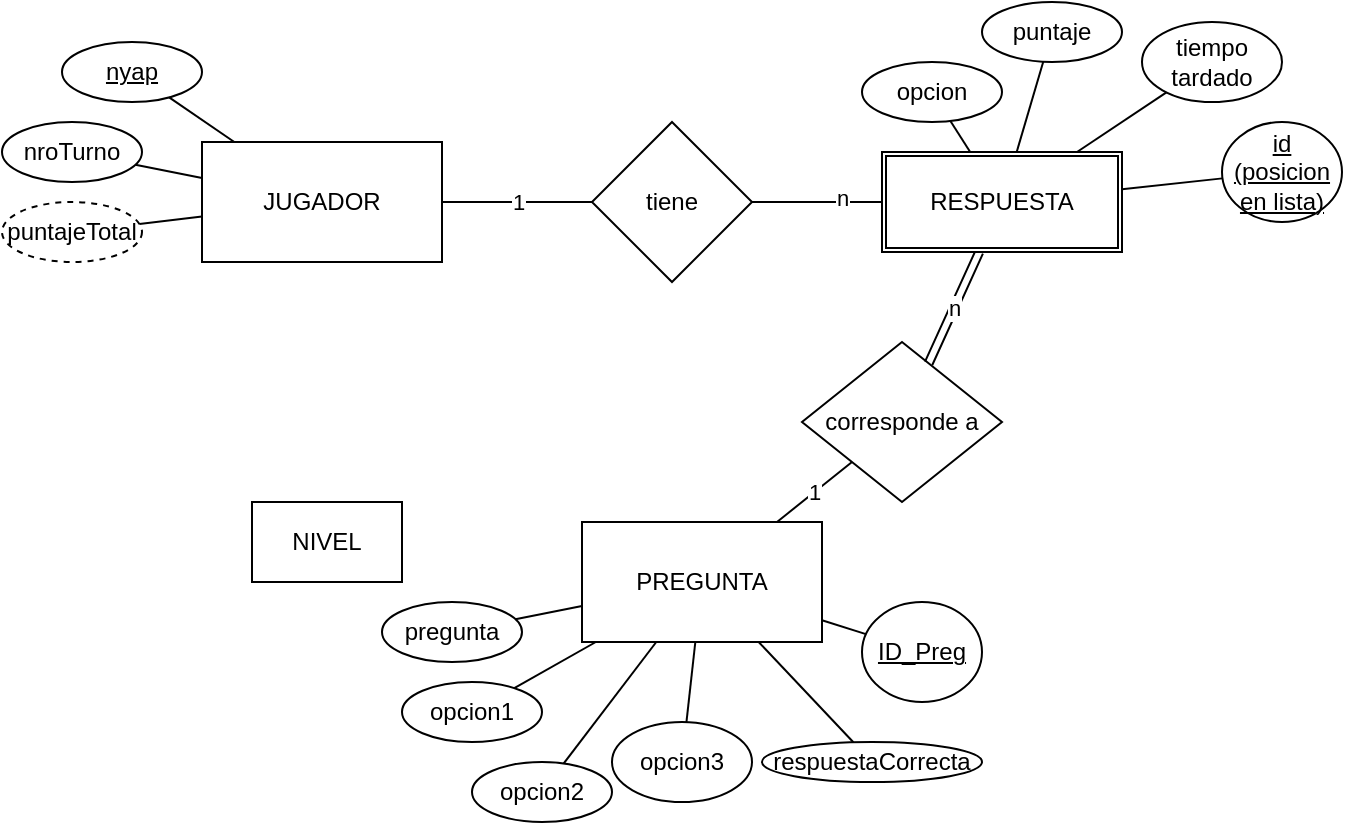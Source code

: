 <mxfile version="24.3.1" type="device">
  <diagram name="Página-1" id="mxweb_Bz1lKHW8Cwc0in">
    <mxGraphModel dx="983" dy="523" grid="1" gridSize="10" guides="1" tooltips="1" connect="1" arrows="1" fold="1" page="1" pageScale="1" pageWidth="850" pageHeight="1100" math="0" shadow="0">
      <root>
        <mxCell id="0" />
        <mxCell id="1" parent="0" />
        <mxCell id="ka1MDoaJ37FDRWEyfDWz-1" value="JUGADOR" style="rounded=0;whiteSpace=wrap;html=1;" vertex="1" parent="1">
          <mxGeometry x="150" y="250" width="120" height="60" as="geometry" />
        </mxCell>
        <mxCell id="ka1MDoaJ37FDRWEyfDWz-3" value="PREGUNTA" style="rounded=0;whiteSpace=wrap;html=1;" vertex="1" parent="1">
          <mxGeometry x="340" y="440" width="120" height="60" as="geometry" />
        </mxCell>
        <mxCell id="ka1MDoaJ37FDRWEyfDWz-4" value="nyap" style="ellipse;whiteSpace=wrap;html=1;fontStyle=4" vertex="1" parent="1">
          <mxGeometry x="80" y="200" width="70" height="30" as="geometry" />
        </mxCell>
        <mxCell id="ka1MDoaJ37FDRWEyfDWz-5" value="" style="endArrow=none;html=1;rounded=0;" edge="1" parent="1" source="ka1MDoaJ37FDRWEyfDWz-1" target="ka1MDoaJ37FDRWEyfDWz-4">
          <mxGeometry width="50" height="50" relative="1" as="geometry">
            <mxPoint x="510" y="410" as="sourcePoint" />
            <mxPoint x="560" y="360" as="targetPoint" />
          </mxGeometry>
        </mxCell>
        <mxCell id="ka1MDoaJ37FDRWEyfDWz-11" value="nroTurno" style="ellipse;whiteSpace=wrap;html=1;" vertex="1" parent="1">
          <mxGeometry x="50" y="240" width="70" height="30" as="geometry" />
        </mxCell>
        <mxCell id="ka1MDoaJ37FDRWEyfDWz-12" value="" style="endArrow=none;html=1;rounded=0;" edge="1" parent="1" target="ka1MDoaJ37FDRWEyfDWz-11" source="ka1MDoaJ37FDRWEyfDWz-1">
          <mxGeometry width="50" height="50" relative="1" as="geometry">
            <mxPoint x="96" y="310" as="sourcePoint" />
            <mxPoint x="490" y="420" as="targetPoint" />
          </mxGeometry>
        </mxCell>
        <mxCell id="ka1MDoaJ37FDRWEyfDWz-13" value="tiene" style="rhombus;whiteSpace=wrap;html=1;" vertex="1" parent="1">
          <mxGeometry x="345" y="240" width="80" height="80" as="geometry" />
        </mxCell>
        <mxCell id="ka1MDoaJ37FDRWEyfDWz-14" value="1" style="endArrow=none;html=1;rounded=0;" edge="1" parent="1" source="ka1MDoaJ37FDRWEyfDWz-1" target="ka1MDoaJ37FDRWEyfDWz-13">
          <mxGeometry width="50" height="50" relative="1" as="geometry">
            <mxPoint x="510" y="410" as="sourcePoint" />
            <mxPoint x="560" y="360" as="targetPoint" />
          </mxGeometry>
        </mxCell>
        <mxCell id="ka1MDoaJ37FDRWEyfDWz-15" value="" style="endArrow=none;html=1;rounded=0;" edge="1" parent="1" source="ka1MDoaJ37FDRWEyfDWz-20" target="ka1MDoaJ37FDRWEyfDWz-13">
          <mxGeometry width="50" height="50" relative="1" as="geometry">
            <mxPoint x="500" y="280" as="sourcePoint" />
            <mxPoint x="355" y="290" as="targetPoint" />
          </mxGeometry>
        </mxCell>
        <mxCell id="ka1MDoaJ37FDRWEyfDWz-21" value="n" style="edgeLabel;html=1;align=center;verticalAlign=middle;resizable=0;points=[];" vertex="1" connectable="0" parent="ka1MDoaJ37FDRWEyfDWz-15">
          <mxGeometry x="-0.367" y="-2" relative="1" as="geometry">
            <mxPoint as="offset" />
          </mxGeometry>
        </mxCell>
        <mxCell id="ka1MDoaJ37FDRWEyfDWz-17" value="corresponde a" style="rhombus;whiteSpace=wrap;html=1;" vertex="1" parent="1">
          <mxGeometry x="450" y="350" width="100" height="80" as="geometry" />
        </mxCell>
        <mxCell id="ka1MDoaJ37FDRWEyfDWz-18" value="1" style="endArrow=none;html=1;rounded=0;" edge="1" parent="1" target="ka1MDoaJ37FDRWEyfDWz-17" source="ka1MDoaJ37FDRWEyfDWz-3">
          <mxGeometry width="50" height="50" relative="1" as="geometry">
            <mxPoint x="270" y="380" as="sourcePoint" />
            <mxPoint x="560" y="460" as="targetPoint" />
          </mxGeometry>
        </mxCell>
        <mxCell id="ka1MDoaJ37FDRWEyfDWz-19" value="n" style="endArrow=none;html=1;rounded=0;shape=link;" edge="1" parent="1" target="ka1MDoaJ37FDRWEyfDWz-17" source="ka1MDoaJ37FDRWEyfDWz-20">
          <mxGeometry width="50" height="50" relative="1" as="geometry">
            <mxPoint x="545" y="310" as="sourcePoint" />
            <mxPoint x="355" y="390" as="targetPoint" />
          </mxGeometry>
        </mxCell>
        <mxCell id="ka1MDoaJ37FDRWEyfDWz-20" value="RESPUESTA" style="shape=ext;double=1;rounded=0;whiteSpace=wrap;html=1;" vertex="1" parent="1">
          <mxGeometry x="490" y="255" width="120" height="50" as="geometry" />
        </mxCell>
        <mxCell id="ka1MDoaJ37FDRWEyfDWz-23" value="puntaje" style="ellipse;whiteSpace=wrap;html=1;" vertex="1" parent="1">
          <mxGeometry x="540" y="180" width="70" height="30" as="geometry" />
        </mxCell>
        <mxCell id="ka1MDoaJ37FDRWEyfDWz-24" value="" style="endArrow=none;html=1;rounded=0;" edge="1" parent="1" target="ka1MDoaJ37FDRWEyfDWz-23" source="ka1MDoaJ37FDRWEyfDWz-20">
          <mxGeometry width="50" height="50" relative="1" as="geometry">
            <mxPoint x="610" y="200" as="sourcePoint" />
            <mxPoint x="1004" y="300" as="targetPoint" />
          </mxGeometry>
        </mxCell>
        <mxCell id="ka1MDoaJ37FDRWEyfDWz-25" value="opcion" style="ellipse;whiteSpace=wrap;html=1;" vertex="1" parent="1">
          <mxGeometry x="480" y="210" width="70" height="30" as="geometry" />
        </mxCell>
        <mxCell id="ka1MDoaJ37FDRWEyfDWz-26" value="" style="endArrow=none;html=1;rounded=0;" edge="1" parent="1" target="ka1MDoaJ37FDRWEyfDWz-25" source="ka1MDoaJ37FDRWEyfDWz-20">
          <mxGeometry width="50" height="50" relative="1" as="geometry">
            <mxPoint x="594" y="208" as="sourcePoint" />
            <mxPoint x="934" y="360" as="targetPoint" />
          </mxGeometry>
        </mxCell>
        <mxCell id="ka1MDoaJ37FDRWEyfDWz-29" value="tiempo tardado" style="ellipse;whiteSpace=wrap;html=1;" vertex="1" parent="1">
          <mxGeometry x="620" y="190" width="70" height="40" as="geometry" />
        </mxCell>
        <mxCell id="ka1MDoaJ37FDRWEyfDWz-30" value="" style="endArrow=none;html=1;rounded=0;" edge="1" parent="1" target="ka1MDoaJ37FDRWEyfDWz-29" source="ka1MDoaJ37FDRWEyfDWz-20">
          <mxGeometry width="50" height="50" relative="1" as="geometry">
            <mxPoint x="667" y="240" as="sourcePoint" />
            <mxPoint x="1114" y="285" as="targetPoint" />
          </mxGeometry>
        </mxCell>
        <mxCell id="ka1MDoaJ37FDRWEyfDWz-31" value="id (posicion en lista)" style="ellipse;whiteSpace=wrap;html=1;fontStyle=4" vertex="1" parent="1">
          <mxGeometry x="660" y="240" width="60" height="50" as="geometry" />
        </mxCell>
        <mxCell id="ka1MDoaJ37FDRWEyfDWz-32" value="" style="endArrow=none;html=1;rounded=0;" edge="1" parent="1" target="ka1MDoaJ37FDRWEyfDWz-31" source="ka1MDoaJ37FDRWEyfDWz-20">
          <mxGeometry width="50" height="50" relative="1" as="geometry">
            <mxPoint x="744" y="300" as="sourcePoint" />
            <mxPoint x="1144" y="405" as="targetPoint" />
          </mxGeometry>
        </mxCell>
        <mxCell id="ka1MDoaJ37FDRWEyfDWz-37" value="puntajeTotal" style="ellipse;whiteSpace=wrap;html=1;dashed=1;" vertex="1" parent="1">
          <mxGeometry x="50" y="280" width="70" height="30" as="geometry" />
        </mxCell>
        <mxCell id="ka1MDoaJ37FDRWEyfDWz-38" value="" style="endArrow=none;html=1;rounded=0;" edge="1" parent="1" target="ka1MDoaJ37FDRWEyfDWz-37" source="ka1MDoaJ37FDRWEyfDWz-1">
          <mxGeometry width="50" height="50" relative="1" as="geometry">
            <mxPoint x="120" y="328" as="sourcePoint" />
            <mxPoint x="460" y="480" as="targetPoint" />
          </mxGeometry>
        </mxCell>
        <mxCell id="ka1MDoaJ37FDRWEyfDWz-39" value="ID_Preg" style="ellipse;whiteSpace=wrap;html=1;fontStyle=4" vertex="1" parent="1">
          <mxGeometry x="480" y="480" width="60" height="50" as="geometry" />
        </mxCell>
        <mxCell id="ka1MDoaJ37FDRWEyfDWz-40" value="" style="endArrow=none;html=1;rounded=0;" edge="1" parent="1" target="ka1MDoaJ37FDRWEyfDWz-39" source="ka1MDoaJ37FDRWEyfDWz-3">
          <mxGeometry width="50" height="50" relative="1" as="geometry">
            <mxPoint x="560" y="554" as="sourcePoint" />
            <mxPoint x="1094" y="685" as="targetPoint" />
          </mxGeometry>
        </mxCell>
        <mxCell id="ka1MDoaJ37FDRWEyfDWz-41" value="opcion2" style="ellipse;whiteSpace=wrap;html=1;" vertex="1" parent="1">
          <mxGeometry x="285" y="560" width="70" height="30" as="geometry" />
        </mxCell>
        <mxCell id="ka1MDoaJ37FDRWEyfDWz-42" value="" style="endArrow=none;html=1;rounded=0;" edge="1" parent="1" target="ka1MDoaJ37FDRWEyfDWz-41" source="ka1MDoaJ37FDRWEyfDWz-3">
          <mxGeometry width="50" height="50" relative="1" as="geometry">
            <mxPoint x="257" y="625" as="sourcePoint" />
            <mxPoint x="704" y="670" as="targetPoint" />
          </mxGeometry>
        </mxCell>
        <mxCell id="ka1MDoaJ37FDRWEyfDWz-43" value="opcion1" style="ellipse;whiteSpace=wrap;html=1;" vertex="1" parent="1">
          <mxGeometry x="250" y="520" width="70" height="30" as="geometry" />
        </mxCell>
        <mxCell id="ka1MDoaJ37FDRWEyfDWz-44" value="" style="endArrow=none;html=1;rounded=0;" edge="1" parent="1" target="ka1MDoaJ37FDRWEyfDWz-43" source="ka1MDoaJ37FDRWEyfDWz-3">
          <mxGeometry width="50" height="50" relative="1" as="geometry">
            <mxPoint x="234" y="625" as="sourcePoint" />
            <mxPoint x="634" y="730" as="targetPoint" />
          </mxGeometry>
        </mxCell>
        <mxCell id="ka1MDoaJ37FDRWEyfDWz-45" value="opcion3" style="ellipse;whiteSpace=wrap;html=1;" vertex="1" parent="1">
          <mxGeometry x="355" y="540" width="70" height="40" as="geometry" />
        </mxCell>
        <mxCell id="ka1MDoaJ37FDRWEyfDWz-46" value="" style="endArrow=none;html=1;rounded=0;" edge="1" parent="1" target="ka1MDoaJ37FDRWEyfDWz-45" source="ka1MDoaJ37FDRWEyfDWz-3">
          <mxGeometry width="50" height="50" relative="1" as="geometry">
            <mxPoint x="287" y="625" as="sourcePoint" />
            <mxPoint x="814" y="655" as="targetPoint" />
          </mxGeometry>
        </mxCell>
        <mxCell id="ka1MDoaJ37FDRWEyfDWz-47" value="respuestaCorrecta" style="ellipse;whiteSpace=wrap;html=1;" vertex="1" parent="1">
          <mxGeometry x="430" y="550" width="110" height="20" as="geometry" />
        </mxCell>
        <mxCell id="ka1MDoaJ37FDRWEyfDWz-48" value="" style="endArrow=none;html=1;rounded=0;" edge="1" parent="1" target="ka1MDoaJ37FDRWEyfDWz-47" source="ka1MDoaJ37FDRWEyfDWz-3">
          <mxGeometry width="50" height="50" relative="1" as="geometry">
            <mxPoint x="494" y="530" as="sourcePoint" />
            <mxPoint x="914" y="685" as="targetPoint" />
          </mxGeometry>
        </mxCell>
        <mxCell id="ka1MDoaJ37FDRWEyfDWz-52" value="pregunta" style="ellipse;whiteSpace=wrap;html=1;" vertex="1" parent="1">
          <mxGeometry x="240" y="480" width="70" height="30" as="geometry" />
        </mxCell>
        <mxCell id="ka1MDoaJ37FDRWEyfDWz-53" value="" style="endArrow=none;html=1;rounded=0;" edge="1" parent="1" target="ka1MDoaJ37FDRWEyfDWz-52" source="ka1MDoaJ37FDRWEyfDWz-3">
          <mxGeometry width="50" height="50" relative="1" as="geometry">
            <mxPoint x="357" y="510" as="sourcePoint" />
            <mxPoint x="644" y="740" as="targetPoint" />
          </mxGeometry>
        </mxCell>
        <mxCell id="ka1MDoaJ37FDRWEyfDWz-55" value="NIVEL" style="rounded=0;whiteSpace=wrap;html=1;" vertex="1" parent="1">
          <mxGeometry x="175" y="430" width="75" height="40" as="geometry" />
        </mxCell>
      </root>
    </mxGraphModel>
  </diagram>
</mxfile>
